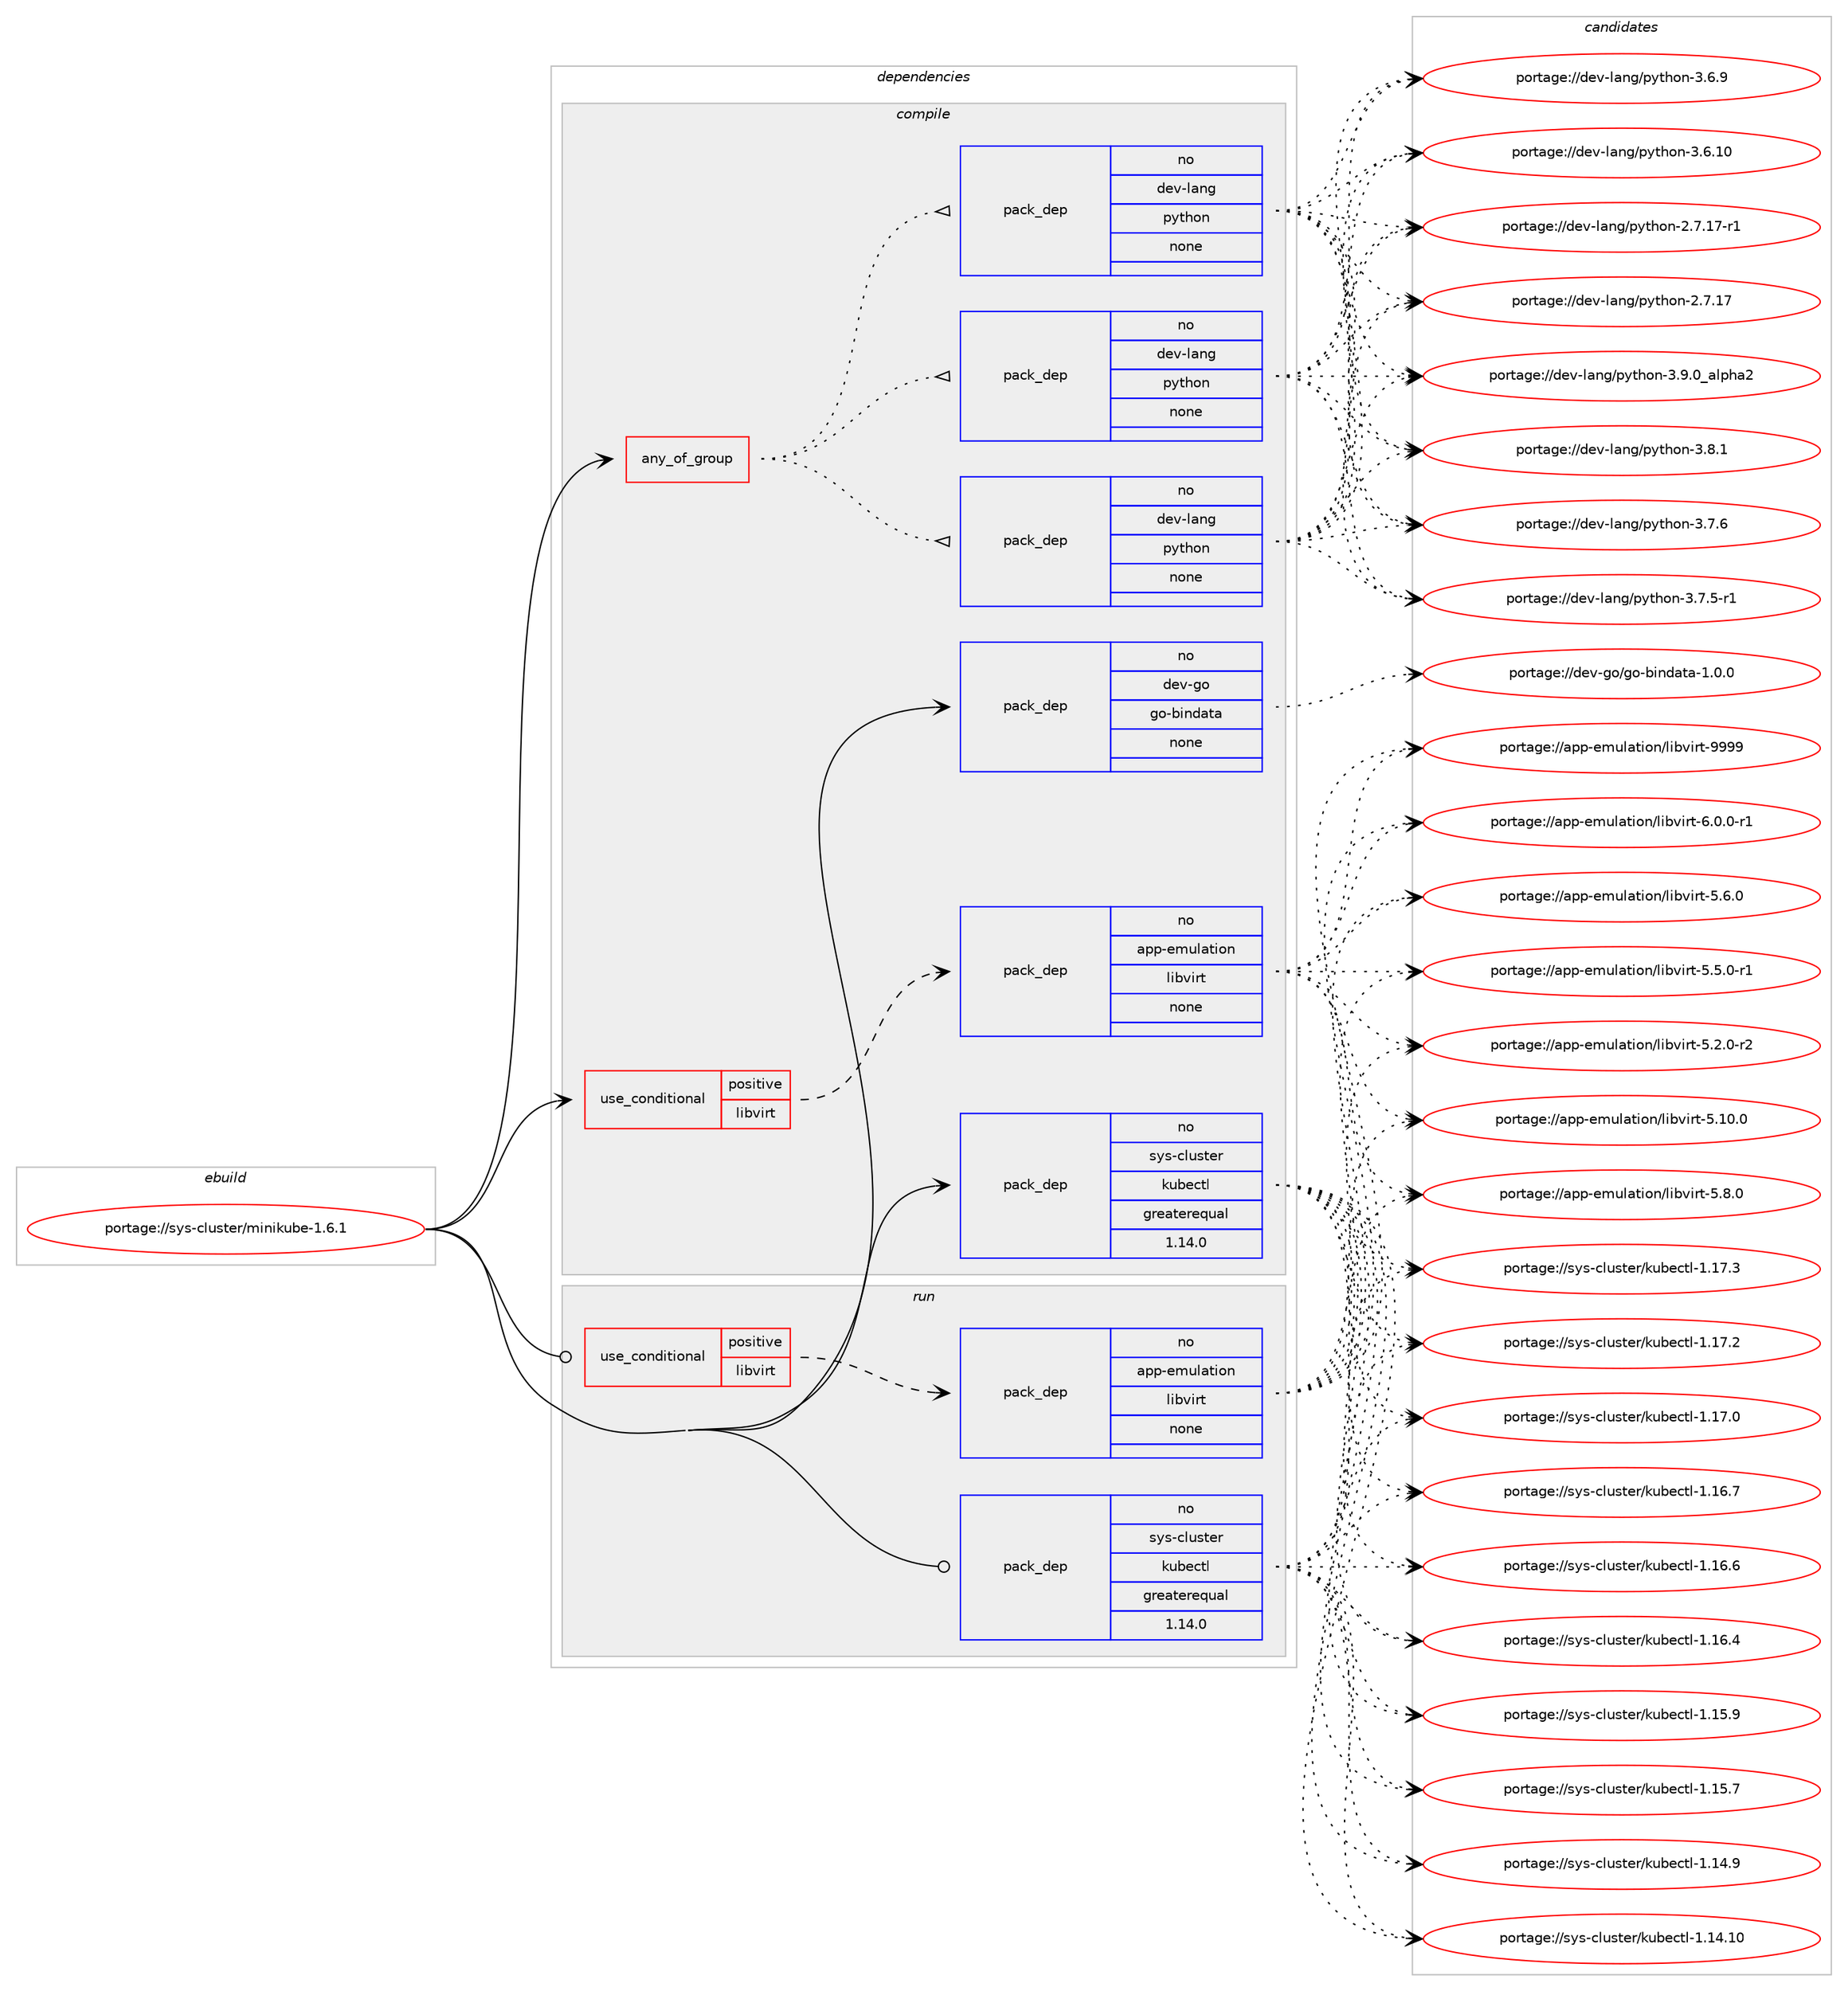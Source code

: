 digraph prolog {

# *************
# Graph options
# *************

newrank=true;
concentrate=true;
compound=true;
graph [rankdir=LR,fontname=Helvetica,fontsize=10,ranksep=1.5];#, ranksep=2.5, nodesep=0.2];
edge  [arrowhead=vee];
node  [fontname=Helvetica,fontsize=10];

# **********
# The ebuild
# **********

subgraph cluster_leftcol {
color=gray;
rank=same;
label=<<i>ebuild</i>>;
id [label="portage://sys-cluster/minikube-1.6.1", color=red, width=4, href="../sys-cluster/minikube-1.6.1.svg"];
}

# ****************
# The dependencies
# ****************

subgraph cluster_midcol {
color=gray;
label=<<i>dependencies</i>>;
subgraph cluster_compile {
fillcolor="#eeeeee";
style=filled;
label=<<i>compile</i>>;
subgraph any1068 {
dependency52514 [label=<<TABLE BORDER="0" CELLBORDER="1" CELLSPACING="0" CELLPADDING="4"><TR><TD CELLPADDING="10">any_of_group</TD></TR></TABLE>>, shape=none, color=red];subgraph pack40600 {
dependency52515 [label=<<TABLE BORDER="0" CELLBORDER="1" CELLSPACING="0" CELLPADDING="4" WIDTH="220"><TR><TD ROWSPAN="6" CELLPADDING="30">pack_dep</TD></TR><TR><TD WIDTH="110">no</TD></TR><TR><TD>dev-lang</TD></TR><TR><TD>python</TD></TR><TR><TD>none</TD></TR><TR><TD></TD></TR></TABLE>>, shape=none, color=blue];
}
dependency52514:e -> dependency52515:w [weight=20,style="dotted",arrowhead="oinv"];
subgraph pack40601 {
dependency52516 [label=<<TABLE BORDER="0" CELLBORDER="1" CELLSPACING="0" CELLPADDING="4" WIDTH="220"><TR><TD ROWSPAN="6" CELLPADDING="30">pack_dep</TD></TR><TR><TD WIDTH="110">no</TD></TR><TR><TD>dev-lang</TD></TR><TR><TD>python</TD></TR><TR><TD>none</TD></TR><TR><TD></TD></TR></TABLE>>, shape=none, color=blue];
}
dependency52514:e -> dependency52516:w [weight=20,style="dotted",arrowhead="oinv"];
subgraph pack40602 {
dependency52517 [label=<<TABLE BORDER="0" CELLBORDER="1" CELLSPACING="0" CELLPADDING="4" WIDTH="220"><TR><TD ROWSPAN="6" CELLPADDING="30">pack_dep</TD></TR><TR><TD WIDTH="110">no</TD></TR><TR><TD>dev-lang</TD></TR><TR><TD>python</TD></TR><TR><TD>none</TD></TR><TR><TD></TD></TR></TABLE>>, shape=none, color=blue];
}
dependency52514:e -> dependency52517:w [weight=20,style="dotted",arrowhead="oinv"];
}
id:e -> dependency52514:w [weight=20,style="solid",arrowhead="vee"];
subgraph cond10781 {
dependency52518 [label=<<TABLE BORDER="0" CELLBORDER="1" CELLSPACING="0" CELLPADDING="4"><TR><TD ROWSPAN="3" CELLPADDING="10">use_conditional</TD></TR><TR><TD>positive</TD></TR><TR><TD>libvirt</TD></TR></TABLE>>, shape=none, color=red];
subgraph pack40603 {
dependency52519 [label=<<TABLE BORDER="0" CELLBORDER="1" CELLSPACING="0" CELLPADDING="4" WIDTH="220"><TR><TD ROWSPAN="6" CELLPADDING="30">pack_dep</TD></TR><TR><TD WIDTH="110">no</TD></TR><TR><TD>app-emulation</TD></TR><TR><TD>libvirt</TD></TR><TR><TD>none</TD></TR><TR><TD></TD></TR></TABLE>>, shape=none, color=blue];
}
dependency52518:e -> dependency52519:w [weight=20,style="dashed",arrowhead="vee"];
}
id:e -> dependency52518:w [weight=20,style="solid",arrowhead="vee"];
subgraph pack40604 {
dependency52520 [label=<<TABLE BORDER="0" CELLBORDER="1" CELLSPACING="0" CELLPADDING="4" WIDTH="220"><TR><TD ROWSPAN="6" CELLPADDING="30">pack_dep</TD></TR><TR><TD WIDTH="110">no</TD></TR><TR><TD>dev-go</TD></TR><TR><TD>go-bindata</TD></TR><TR><TD>none</TD></TR><TR><TD></TD></TR></TABLE>>, shape=none, color=blue];
}
id:e -> dependency52520:w [weight=20,style="solid",arrowhead="vee"];
subgraph pack40605 {
dependency52521 [label=<<TABLE BORDER="0" CELLBORDER="1" CELLSPACING="0" CELLPADDING="4" WIDTH="220"><TR><TD ROWSPAN="6" CELLPADDING="30">pack_dep</TD></TR><TR><TD WIDTH="110">no</TD></TR><TR><TD>sys-cluster</TD></TR><TR><TD>kubectl</TD></TR><TR><TD>greaterequal</TD></TR><TR><TD>1.14.0</TD></TR></TABLE>>, shape=none, color=blue];
}
id:e -> dependency52521:w [weight=20,style="solid",arrowhead="vee"];
}
subgraph cluster_compileandrun {
fillcolor="#eeeeee";
style=filled;
label=<<i>compile and run</i>>;
}
subgraph cluster_run {
fillcolor="#eeeeee";
style=filled;
label=<<i>run</i>>;
subgraph cond10782 {
dependency52522 [label=<<TABLE BORDER="0" CELLBORDER="1" CELLSPACING="0" CELLPADDING="4"><TR><TD ROWSPAN="3" CELLPADDING="10">use_conditional</TD></TR><TR><TD>positive</TD></TR><TR><TD>libvirt</TD></TR></TABLE>>, shape=none, color=red];
subgraph pack40606 {
dependency52523 [label=<<TABLE BORDER="0" CELLBORDER="1" CELLSPACING="0" CELLPADDING="4" WIDTH="220"><TR><TD ROWSPAN="6" CELLPADDING="30">pack_dep</TD></TR><TR><TD WIDTH="110">no</TD></TR><TR><TD>app-emulation</TD></TR><TR><TD>libvirt</TD></TR><TR><TD>none</TD></TR><TR><TD></TD></TR></TABLE>>, shape=none, color=blue];
}
dependency52522:e -> dependency52523:w [weight=20,style="dashed",arrowhead="vee"];
}
id:e -> dependency52522:w [weight=20,style="solid",arrowhead="odot"];
subgraph pack40607 {
dependency52524 [label=<<TABLE BORDER="0" CELLBORDER="1" CELLSPACING="0" CELLPADDING="4" WIDTH="220"><TR><TD ROWSPAN="6" CELLPADDING="30">pack_dep</TD></TR><TR><TD WIDTH="110">no</TD></TR><TR><TD>sys-cluster</TD></TR><TR><TD>kubectl</TD></TR><TR><TD>greaterequal</TD></TR><TR><TD>1.14.0</TD></TR></TABLE>>, shape=none, color=blue];
}
id:e -> dependency52524:w [weight=20,style="solid",arrowhead="odot"];
}
}

# **************
# The candidates
# **************

subgraph cluster_choices {
rank=same;
color=gray;
label=<<i>candidates</i>>;

subgraph choice40600 {
color=black;
nodesep=1;
choice10010111845108971101034711212111610411111045514657464895971081121049750 [label="portage://dev-lang/python-3.9.0_alpha2", color=red, width=4,href="../dev-lang/python-3.9.0_alpha2.svg"];
choice100101118451089711010347112121116104111110455146564649 [label="portage://dev-lang/python-3.8.1", color=red, width=4,href="../dev-lang/python-3.8.1.svg"];
choice100101118451089711010347112121116104111110455146554654 [label="portage://dev-lang/python-3.7.6", color=red, width=4,href="../dev-lang/python-3.7.6.svg"];
choice1001011184510897110103471121211161041111104551465546534511449 [label="portage://dev-lang/python-3.7.5-r1", color=red, width=4,href="../dev-lang/python-3.7.5-r1.svg"];
choice100101118451089711010347112121116104111110455146544657 [label="portage://dev-lang/python-3.6.9", color=red, width=4,href="../dev-lang/python-3.6.9.svg"];
choice10010111845108971101034711212111610411111045514654464948 [label="portage://dev-lang/python-3.6.10", color=red, width=4,href="../dev-lang/python-3.6.10.svg"];
choice100101118451089711010347112121116104111110455046554649554511449 [label="portage://dev-lang/python-2.7.17-r1", color=red, width=4,href="../dev-lang/python-2.7.17-r1.svg"];
choice10010111845108971101034711212111610411111045504655464955 [label="portage://dev-lang/python-2.7.17", color=red, width=4,href="../dev-lang/python-2.7.17.svg"];
dependency52515:e -> choice10010111845108971101034711212111610411111045514657464895971081121049750:w [style=dotted,weight="100"];
dependency52515:e -> choice100101118451089711010347112121116104111110455146564649:w [style=dotted,weight="100"];
dependency52515:e -> choice100101118451089711010347112121116104111110455146554654:w [style=dotted,weight="100"];
dependency52515:e -> choice1001011184510897110103471121211161041111104551465546534511449:w [style=dotted,weight="100"];
dependency52515:e -> choice100101118451089711010347112121116104111110455146544657:w [style=dotted,weight="100"];
dependency52515:e -> choice10010111845108971101034711212111610411111045514654464948:w [style=dotted,weight="100"];
dependency52515:e -> choice100101118451089711010347112121116104111110455046554649554511449:w [style=dotted,weight="100"];
dependency52515:e -> choice10010111845108971101034711212111610411111045504655464955:w [style=dotted,weight="100"];
}
subgraph choice40601 {
color=black;
nodesep=1;
choice10010111845108971101034711212111610411111045514657464895971081121049750 [label="portage://dev-lang/python-3.9.0_alpha2", color=red, width=4,href="../dev-lang/python-3.9.0_alpha2.svg"];
choice100101118451089711010347112121116104111110455146564649 [label="portage://dev-lang/python-3.8.1", color=red, width=4,href="../dev-lang/python-3.8.1.svg"];
choice100101118451089711010347112121116104111110455146554654 [label="portage://dev-lang/python-3.7.6", color=red, width=4,href="../dev-lang/python-3.7.6.svg"];
choice1001011184510897110103471121211161041111104551465546534511449 [label="portage://dev-lang/python-3.7.5-r1", color=red, width=4,href="../dev-lang/python-3.7.5-r1.svg"];
choice100101118451089711010347112121116104111110455146544657 [label="portage://dev-lang/python-3.6.9", color=red, width=4,href="../dev-lang/python-3.6.9.svg"];
choice10010111845108971101034711212111610411111045514654464948 [label="portage://dev-lang/python-3.6.10", color=red, width=4,href="../dev-lang/python-3.6.10.svg"];
choice100101118451089711010347112121116104111110455046554649554511449 [label="portage://dev-lang/python-2.7.17-r1", color=red, width=4,href="../dev-lang/python-2.7.17-r1.svg"];
choice10010111845108971101034711212111610411111045504655464955 [label="portage://dev-lang/python-2.7.17", color=red, width=4,href="../dev-lang/python-2.7.17.svg"];
dependency52516:e -> choice10010111845108971101034711212111610411111045514657464895971081121049750:w [style=dotted,weight="100"];
dependency52516:e -> choice100101118451089711010347112121116104111110455146564649:w [style=dotted,weight="100"];
dependency52516:e -> choice100101118451089711010347112121116104111110455146554654:w [style=dotted,weight="100"];
dependency52516:e -> choice1001011184510897110103471121211161041111104551465546534511449:w [style=dotted,weight="100"];
dependency52516:e -> choice100101118451089711010347112121116104111110455146544657:w [style=dotted,weight="100"];
dependency52516:e -> choice10010111845108971101034711212111610411111045514654464948:w [style=dotted,weight="100"];
dependency52516:e -> choice100101118451089711010347112121116104111110455046554649554511449:w [style=dotted,weight="100"];
dependency52516:e -> choice10010111845108971101034711212111610411111045504655464955:w [style=dotted,weight="100"];
}
subgraph choice40602 {
color=black;
nodesep=1;
choice10010111845108971101034711212111610411111045514657464895971081121049750 [label="portage://dev-lang/python-3.9.0_alpha2", color=red, width=4,href="../dev-lang/python-3.9.0_alpha2.svg"];
choice100101118451089711010347112121116104111110455146564649 [label="portage://dev-lang/python-3.8.1", color=red, width=4,href="../dev-lang/python-3.8.1.svg"];
choice100101118451089711010347112121116104111110455146554654 [label="portage://dev-lang/python-3.7.6", color=red, width=4,href="../dev-lang/python-3.7.6.svg"];
choice1001011184510897110103471121211161041111104551465546534511449 [label="portage://dev-lang/python-3.7.5-r1", color=red, width=4,href="../dev-lang/python-3.7.5-r1.svg"];
choice100101118451089711010347112121116104111110455146544657 [label="portage://dev-lang/python-3.6.9", color=red, width=4,href="../dev-lang/python-3.6.9.svg"];
choice10010111845108971101034711212111610411111045514654464948 [label="portage://dev-lang/python-3.6.10", color=red, width=4,href="../dev-lang/python-3.6.10.svg"];
choice100101118451089711010347112121116104111110455046554649554511449 [label="portage://dev-lang/python-2.7.17-r1", color=red, width=4,href="../dev-lang/python-2.7.17-r1.svg"];
choice10010111845108971101034711212111610411111045504655464955 [label="portage://dev-lang/python-2.7.17", color=red, width=4,href="../dev-lang/python-2.7.17.svg"];
dependency52517:e -> choice10010111845108971101034711212111610411111045514657464895971081121049750:w [style=dotted,weight="100"];
dependency52517:e -> choice100101118451089711010347112121116104111110455146564649:w [style=dotted,weight="100"];
dependency52517:e -> choice100101118451089711010347112121116104111110455146554654:w [style=dotted,weight="100"];
dependency52517:e -> choice1001011184510897110103471121211161041111104551465546534511449:w [style=dotted,weight="100"];
dependency52517:e -> choice100101118451089711010347112121116104111110455146544657:w [style=dotted,weight="100"];
dependency52517:e -> choice10010111845108971101034711212111610411111045514654464948:w [style=dotted,weight="100"];
dependency52517:e -> choice100101118451089711010347112121116104111110455046554649554511449:w [style=dotted,weight="100"];
dependency52517:e -> choice10010111845108971101034711212111610411111045504655464955:w [style=dotted,weight="100"];
}
subgraph choice40603 {
color=black;
nodesep=1;
choice97112112451011091171089711610511111047108105981181051141164557575757 [label="portage://app-emulation/libvirt-9999", color=red, width=4,href="../app-emulation/libvirt-9999.svg"];
choice97112112451011091171089711610511111047108105981181051141164554464846484511449 [label="portage://app-emulation/libvirt-6.0.0-r1", color=red, width=4,href="../app-emulation/libvirt-6.0.0-r1.svg"];
choice9711211245101109117108971161051111104710810598118105114116455346564648 [label="portage://app-emulation/libvirt-5.8.0", color=red, width=4,href="../app-emulation/libvirt-5.8.0.svg"];
choice9711211245101109117108971161051111104710810598118105114116455346544648 [label="portage://app-emulation/libvirt-5.6.0", color=red, width=4,href="../app-emulation/libvirt-5.6.0.svg"];
choice97112112451011091171089711610511111047108105981181051141164553465346484511449 [label="portage://app-emulation/libvirt-5.5.0-r1", color=red, width=4,href="../app-emulation/libvirt-5.5.0-r1.svg"];
choice97112112451011091171089711610511111047108105981181051141164553465046484511450 [label="portage://app-emulation/libvirt-5.2.0-r2", color=red, width=4,href="../app-emulation/libvirt-5.2.0-r2.svg"];
choice971121124510110911710897116105111110471081059811810511411645534649484648 [label="portage://app-emulation/libvirt-5.10.0", color=red, width=4,href="../app-emulation/libvirt-5.10.0.svg"];
dependency52519:e -> choice97112112451011091171089711610511111047108105981181051141164557575757:w [style=dotted,weight="100"];
dependency52519:e -> choice97112112451011091171089711610511111047108105981181051141164554464846484511449:w [style=dotted,weight="100"];
dependency52519:e -> choice9711211245101109117108971161051111104710810598118105114116455346564648:w [style=dotted,weight="100"];
dependency52519:e -> choice9711211245101109117108971161051111104710810598118105114116455346544648:w [style=dotted,weight="100"];
dependency52519:e -> choice97112112451011091171089711610511111047108105981181051141164553465346484511449:w [style=dotted,weight="100"];
dependency52519:e -> choice97112112451011091171089711610511111047108105981181051141164553465046484511450:w [style=dotted,weight="100"];
dependency52519:e -> choice971121124510110911710897116105111110471081059811810511411645534649484648:w [style=dotted,weight="100"];
}
subgraph choice40604 {
color=black;
nodesep=1;
choice100101118451031114710311145981051101009711697454946484648 [label="portage://dev-go/go-bindata-1.0.0", color=red, width=4,href="../dev-go/go-bindata-1.0.0.svg"];
dependency52520:e -> choice100101118451031114710311145981051101009711697454946484648:w [style=dotted,weight="100"];
}
subgraph choice40605 {
color=black;
nodesep=1;
choice115121115459910811711511610111447107117981019911610845494649554651 [label="portage://sys-cluster/kubectl-1.17.3", color=red, width=4,href="../sys-cluster/kubectl-1.17.3.svg"];
choice115121115459910811711511610111447107117981019911610845494649554650 [label="portage://sys-cluster/kubectl-1.17.2", color=red, width=4,href="../sys-cluster/kubectl-1.17.2.svg"];
choice115121115459910811711511610111447107117981019911610845494649554648 [label="portage://sys-cluster/kubectl-1.17.0", color=red, width=4,href="../sys-cluster/kubectl-1.17.0.svg"];
choice115121115459910811711511610111447107117981019911610845494649544655 [label="portage://sys-cluster/kubectl-1.16.7", color=red, width=4,href="../sys-cluster/kubectl-1.16.7.svg"];
choice115121115459910811711511610111447107117981019911610845494649544654 [label="portage://sys-cluster/kubectl-1.16.6", color=red, width=4,href="../sys-cluster/kubectl-1.16.6.svg"];
choice115121115459910811711511610111447107117981019911610845494649544652 [label="portage://sys-cluster/kubectl-1.16.4", color=red, width=4,href="../sys-cluster/kubectl-1.16.4.svg"];
choice115121115459910811711511610111447107117981019911610845494649534657 [label="portage://sys-cluster/kubectl-1.15.9", color=red, width=4,href="../sys-cluster/kubectl-1.15.9.svg"];
choice115121115459910811711511610111447107117981019911610845494649534655 [label="portage://sys-cluster/kubectl-1.15.7", color=red, width=4,href="../sys-cluster/kubectl-1.15.7.svg"];
choice115121115459910811711511610111447107117981019911610845494649524657 [label="portage://sys-cluster/kubectl-1.14.9", color=red, width=4,href="../sys-cluster/kubectl-1.14.9.svg"];
choice11512111545991081171151161011144710711798101991161084549464952464948 [label="portage://sys-cluster/kubectl-1.14.10", color=red, width=4,href="../sys-cluster/kubectl-1.14.10.svg"];
dependency52521:e -> choice115121115459910811711511610111447107117981019911610845494649554651:w [style=dotted,weight="100"];
dependency52521:e -> choice115121115459910811711511610111447107117981019911610845494649554650:w [style=dotted,weight="100"];
dependency52521:e -> choice115121115459910811711511610111447107117981019911610845494649554648:w [style=dotted,weight="100"];
dependency52521:e -> choice115121115459910811711511610111447107117981019911610845494649544655:w [style=dotted,weight="100"];
dependency52521:e -> choice115121115459910811711511610111447107117981019911610845494649544654:w [style=dotted,weight="100"];
dependency52521:e -> choice115121115459910811711511610111447107117981019911610845494649544652:w [style=dotted,weight="100"];
dependency52521:e -> choice115121115459910811711511610111447107117981019911610845494649534657:w [style=dotted,weight="100"];
dependency52521:e -> choice115121115459910811711511610111447107117981019911610845494649534655:w [style=dotted,weight="100"];
dependency52521:e -> choice115121115459910811711511610111447107117981019911610845494649524657:w [style=dotted,weight="100"];
dependency52521:e -> choice11512111545991081171151161011144710711798101991161084549464952464948:w [style=dotted,weight="100"];
}
subgraph choice40606 {
color=black;
nodesep=1;
choice97112112451011091171089711610511111047108105981181051141164557575757 [label="portage://app-emulation/libvirt-9999", color=red, width=4,href="../app-emulation/libvirt-9999.svg"];
choice97112112451011091171089711610511111047108105981181051141164554464846484511449 [label="portage://app-emulation/libvirt-6.0.0-r1", color=red, width=4,href="../app-emulation/libvirt-6.0.0-r1.svg"];
choice9711211245101109117108971161051111104710810598118105114116455346564648 [label="portage://app-emulation/libvirt-5.8.0", color=red, width=4,href="../app-emulation/libvirt-5.8.0.svg"];
choice9711211245101109117108971161051111104710810598118105114116455346544648 [label="portage://app-emulation/libvirt-5.6.0", color=red, width=4,href="../app-emulation/libvirt-5.6.0.svg"];
choice97112112451011091171089711610511111047108105981181051141164553465346484511449 [label="portage://app-emulation/libvirt-5.5.0-r1", color=red, width=4,href="../app-emulation/libvirt-5.5.0-r1.svg"];
choice97112112451011091171089711610511111047108105981181051141164553465046484511450 [label="portage://app-emulation/libvirt-5.2.0-r2", color=red, width=4,href="../app-emulation/libvirt-5.2.0-r2.svg"];
choice971121124510110911710897116105111110471081059811810511411645534649484648 [label="portage://app-emulation/libvirt-5.10.0", color=red, width=4,href="../app-emulation/libvirt-5.10.0.svg"];
dependency52523:e -> choice97112112451011091171089711610511111047108105981181051141164557575757:w [style=dotted,weight="100"];
dependency52523:e -> choice97112112451011091171089711610511111047108105981181051141164554464846484511449:w [style=dotted,weight="100"];
dependency52523:e -> choice9711211245101109117108971161051111104710810598118105114116455346564648:w [style=dotted,weight="100"];
dependency52523:e -> choice9711211245101109117108971161051111104710810598118105114116455346544648:w [style=dotted,weight="100"];
dependency52523:e -> choice97112112451011091171089711610511111047108105981181051141164553465346484511449:w [style=dotted,weight="100"];
dependency52523:e -> choice97112112451011091171089711610511111047108105981181051141164553465046484511450:w [style=dotted,weight="100"];
dependency52523:e -> choice971121124510110911710897116105111110471081059811810511411645534649484648:w [style=dotted,weight="100"];
}
subgraph choice40607 {
color=black;
nodesep=1;
choice115121115459910811711511610111447107117981019911610845494649554651 [label="portage://sys-cluster/kubectl-1.17.3", color=red, width=4,href="../sys-cluster/kubectl-1.17.3.svg"];
choice115121115459910811711511610111447107117981019911610845494649554650 [label="portage://sys-cluster/kubectl-1.17.2", color=red, width=4,href="../sys-cluster/kubectl-1.17.2.svg"];
choice115121115459910811711511610111447107117981019911610845494649554648 [label="portage://sys-cluster/kubectl-1.17.0", color=red, width=4,href="../sys-cluster/kubectl-1.17.0.svg"];
choice115121115459910811711511610111447107117981019911610845494649544655 [label="portage://sys-cluster/kubectl-1.16.7", color=red, width=4,href="../sys-cluster/kubectl-1.16.7.svg"];
choice115121115459910811711511610111447107117981019911610845494649544654 [label="portage://sys-cluster/kubectl-1.16.6", color=red, width=4,href="../sys-cluster/kubectl-1.16.6.svg"];
choice115121115459910811711511610111447107117981019911610845494649544652 [label="portage://sys-cluster/kubectl-1.16.4", color=red, width=4,href="../sys-cluster/kubectl-1.16.4.svg"];
choice115121115459910811711511610111447107117981019911610845494649534657 [label="portage://sys-cluster/kubectl-1.15.9", color=red, width=4,href="../sys-cluster/kubectl-1.15.9.svg"];
choice115121115459910811711511610111447107117981019911610845494649534655 [label="portage://sys-cluster/kubectl-1.15.7", color=red, width=4,href="../sys-cluster/kubectl-1.15.7.svg"];
choice115121115459910811711511610111447107117981019911610845494649524657 [label="portage://sys-cluster/kubectl-1.14.9", color=red, width=4,href="../sys-cluster/kubectl-1.14.9.svg"];
choice11512111545991081171151161011144710711798101991161084549464952464948 [label="portage://sys-cluster/kubectl-1.14.10", color=red, width=4,href="../sys-cluster/kubectl-1.14.10.svg"];
dependency52524:e -> choice115121115459910811711511610111447107117981019911610845494649554651:w [style=dotted,weight="100"];
dependency52524:e -> choice115121115459910811711511610111447107117981019911610845494649554650:w [style=dotted,weight="100"];
dependency52524:e -> choice115121115459910811711511610111447107117981019911610845494649554648:w [style=dotted,weight="100"];
dependency52524:e -> choice115121115459910811711511610111447107117981019911610845494649544655:w [style=dotted,weight="100"];
dependency52524:e -> choice115121115459910811711511610111447107117981019911610845494649544654:w [style=dotted,weight="100"];
dependency52524:e -> choice115121115459910811711511610111447107117981019911610845494649544652:w [style=dotted,weight="100"];
dependency52524:e -> choice115121115459910811711511610111447107117981019911610845494649534657:w [style=dotted,weight="100"];
dependency52524:e -> choice115121115459910811711511610111447107117981019911610845494649534655:w [style=dotted,weight="100"];
dependency52524:e -> choice115121115459910811711511610111447107117981019911610845494649524657:w [style=dotted,weight="100"];
dependency52524:e -> choice11512111545991081171151161011144710711798101991161084549464952464948:w [style=dotted,weight="100"];
}
}

}
